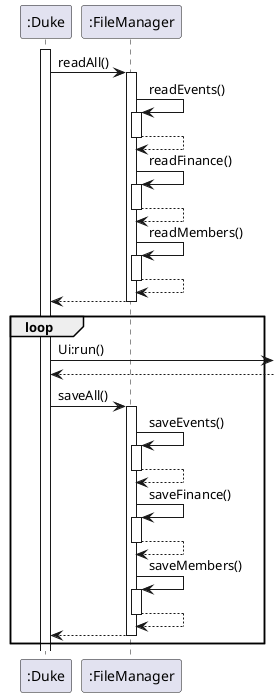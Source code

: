 @startuml
participant ":Duke" as duke
participant ":FileManager" as fm
activate duke

duke -> fm : readAll()

activate fm
fm -> fm : readEvents()
activate fm
return
fm-> fm : readFinance()
activate fm
return
fm->fm : readMembers()
activate fm
return
return
loop
duke -> : Ui:run()
duke <-[dotted]-
duke -> fm : saveAll()
activate fm
fm -> fm :saveEvents()
activate fm
return
fm -> fm :saveFinance()
activate fm
return
fm -> fm :saveMembers()
activate fm
return

return
end
@enduml